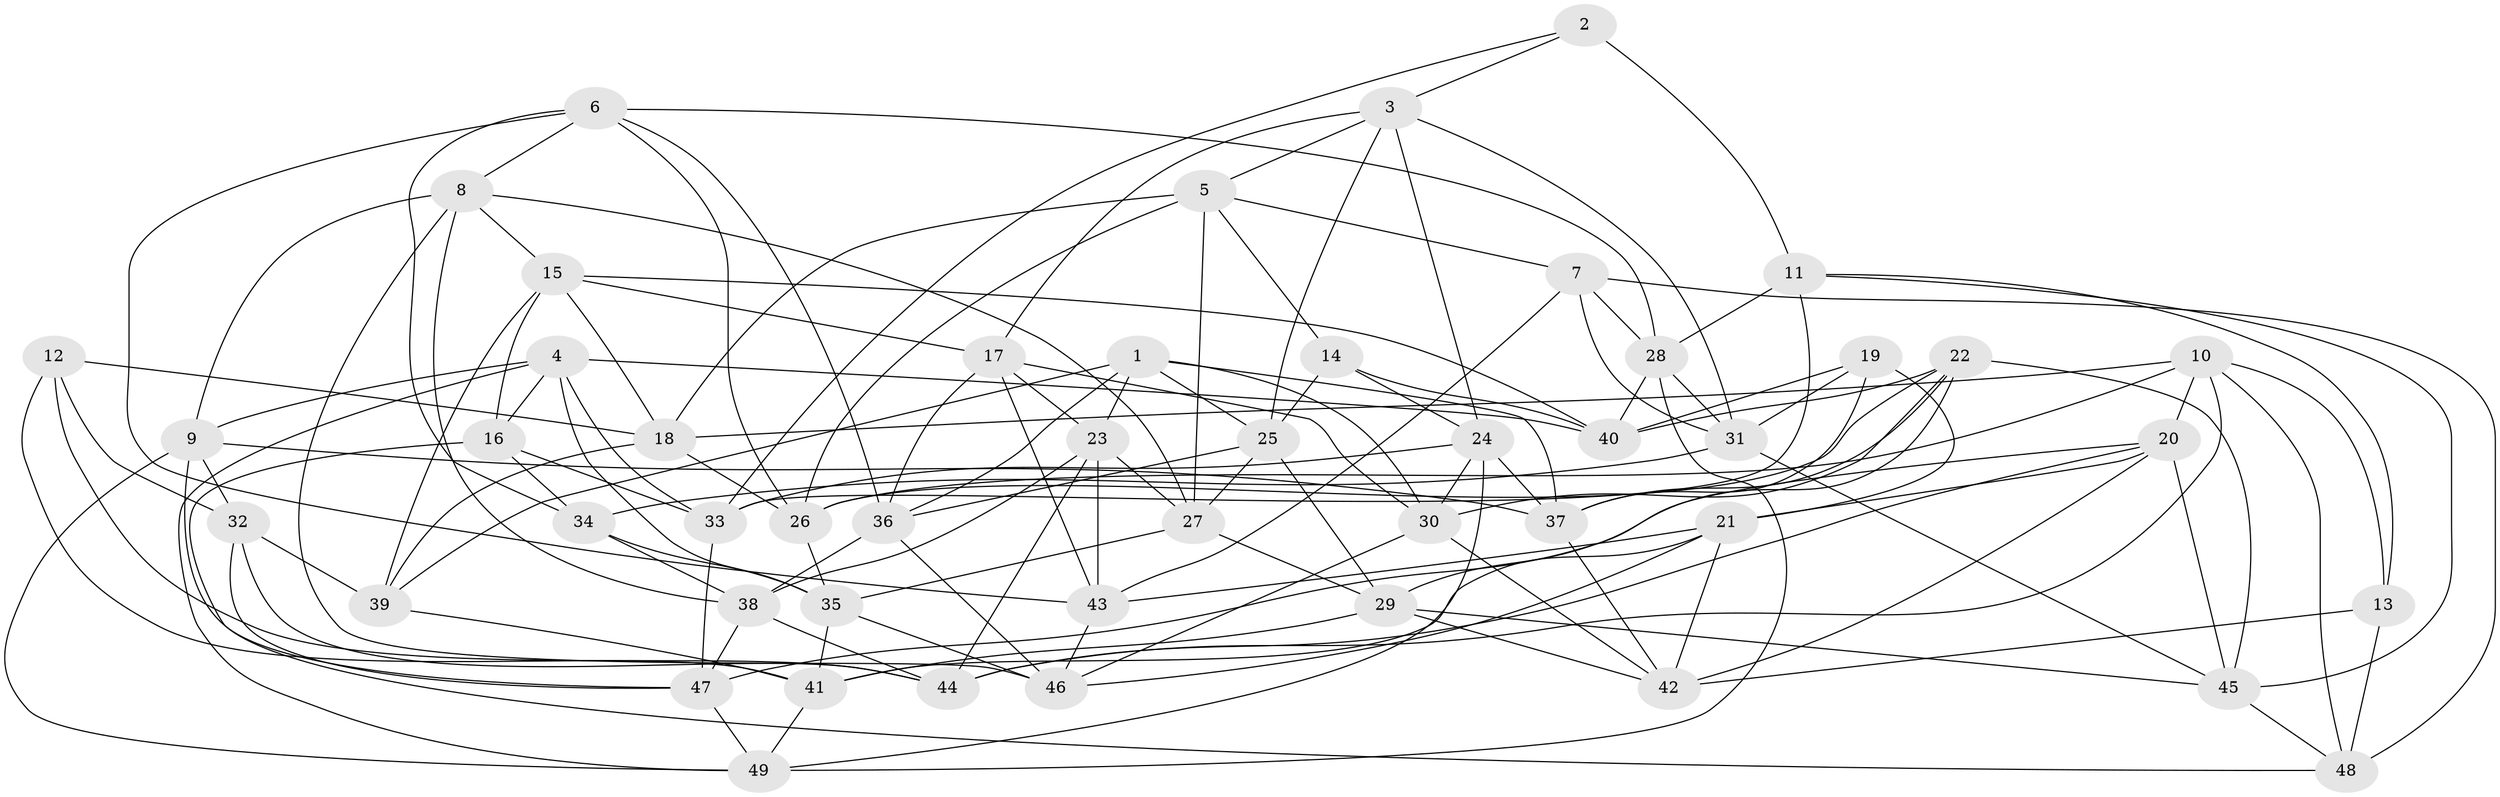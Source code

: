 // original degree distribution, {4: 1.0}
// Generated by graph-tools (version 1.1) at 2025/50/03/09/25 03:50:46]
// undirected, 49 vertices, 138 edges
graph export_dot {
graph [start="1"]
  node [color=gray90,style=filled];
  1;
  2;
  3;
  4;
  5;
  6;
  7;
  8;
  9;
  10;
  11;
  12;
  13;
  14;
  15;
  16;
  17;
  18;
  19;
  20;
  21;
  22;
  23;
  24;
  25;
  26;
  27;
  28;
  29;
  30;
  31;
  32;
  33;
  34;
  35;
  36;
  37;
  38;
  39;
  40;
  41;
  42;
  43;
  44;
  45;
  46;
  47;
  48;
  49;
  1 -- 23 [weight=1.0];
  1 -- 25 [weight=1.0];
  1 -- 30 [weight=1.0];
  1 -- 36 [weight=1.0];
  1 -- 37 [weight=1.0];
  1 -- 39 [weight=1.0];
  2 -- 3 [weight=1.0];
  2 -- 11 [weight=2.0];
  2 -- 33 [weight=1.0];
  3 -- 5 [weight=1.0];
  3 -- 17 [weight=1.0];
  3 -- 24 [weight=1.0];
  3 -- 25 [weight=1.0];
  3 -- 31 [weight=1.0];
  4 -- 9 [weight=1.0];
  4 -- 16 [weight=1.0];
  4 -- 33 [weight=1.0];
  4 -- 35 [weight=1.0];
  4 -- 40 [weight=1.0];
  4 -- 49 [weight=1.0];
  5 -- 7 [weight=1.0];
  5 -- 14 [weight=1.0];
  5 -- 18 [weight=1.0];
  5 -- 26 [weight=1.0];
  5 -- 27 [weight=1.0];
  6 -- 8 [weight=1.0];
  6 -- 26 [weight=1.0];
  6 -- 28 [weight=1.0];
  6 -- 34 [weight=1.0];
  6 -- 36 [weight=1.0];
  6 -- 43 [weight=1.0];
  7 -- 28 [weight=1.0];
  7 -- 31 [weight=1.0];
  7 -- 43 [weight=1.0];
  7 -- 48 [weight=2.0];
  8 -- 9 [weight=1.0];
  8 -- 15 [weight=1.0];
  8 -- 27 [weight=1.0];
  8 -- 38 [weight=1.0];
  8 -- 46 [weight=1.0];
  9 -- 32 [weight=1.0];
  9 -- 37 [weight=1.0];
  9 -- 47 [weight=1.0];
  9 -- 49 [weight=1.0];
  10 -- 13 [weight=1.0];
  10 -- 18 [weight=1.0];
  10 -- 20 [weight=1.0];
  10 -- 26 [weight=1.0];
  10 -- 44 [weight=1.0];
  10 -- 48 [weight=1.0];
  11 -- 13 [weight=1.0];
  11 -- 28 [weight=1.0];
  11 -- 33 [weight=1.0];
  11 -- 45 [weight=1.0];
  12 -- 18 [weight=1.0];
  12 -- 32 [weight=1.0];
  12 -- 41 [weight=1.0];
  12 -- 44 [weight=1.0];
  13 -- 42 [weight=1.0];
  13 -- 48 [weight=1.0];
  14 -- 24 [weight=1.0];
  14 -- 25 [weight=1.0];
  14 -- 40 [weight=1.0];
  15 -- 16 [weight=1.0];
  15 -- 17 [weight=1.0];
  15 -- 18 [weight=1.0];
  15 -- 39 [weight=1.0];
  15 -- 40 [weight=1.0];
  16 -- 33 [weight=1.0];
  16 -- 34 [weight=2.0];
  16 -- 48 [weight=1.0];
  17 -- 23 [weight=1.0];
  17 -- 30 [weight=1.0];
  17 -- 36 [weight=1.0];
  17 -- 43 [weight=1.0];
  18 -- 26 [weight=1.0];
  18 -- 39 [weight=1.0];
  19 -- 21 [weight=1.0];
  19 -- 31 [weight=1.0];
  19 -- 37 [weight=1.0];
  19 -- 40 [weight=1.0];
  20 -- 21 [weight=1.0];
  20 -- 42 [weight=1.0];
  20 -- 44 [weight=1.0];
  20 -- 45 [weight=1.0];
  20 -- 47 [weight=1.0];
  21 -- 41 [weight=1.0];
  21 -- 42 [weight=1.0];
  21 -- 43 [weight=1.0];
  21 -- 46 [weight=1.0];
  22 -- 26 [weight=1.0];
  22 -- 29 [weight=1.0];
  22 -- 30 [weight=1.0];
  22 -- 37 [weight=1.0];
  22 -- 40 [weight=1.0];
  22 -- 45 [weight=1.0];
  23 -- 27 [weight=1.0];
  23 -- 38 [weight=1.0];
  23 -- 43 [weight=1.0];
  23 -- 44 [weight=1.0];
  24 -- 30 [weight=1.0];
  24 -- 33 [weight=1.0];
  24 -- 37 [weight=1.0];
  24 -- 49 [weight=1.0];
  25 -- 27 [weight=1.0];
  25 -- 29 [weight=1.0];
  25 -- 36 [weight=1.0];
  26 -- 35 [weight=1.0];
  27 -- 29 [weight=1.0];
  27 -- 35 [weight=1.0];
  28 -- 31 [weight=1.0];
  28 -- 40 [weight=1.0];
  28 -- 49 [weight=1.0];
  29 -- 41 [weight=1.0];
  29 -- 42 [weight=1.0];
  29 -- 45 [weight=1.0];
  30 -- 42 [weight=1.0];
  30 -- 46 [weight=1.0];
  31 -- 34 [weight=1.0];
  31 -- 45 [weight=1.0];
  32 -- 39 [weight=2.0];
  32 -- 44 [weight=1.0];
  32 -- 47 [weight=1.0];
  33 -- 47 [weight=1.0];
  34 -- 35 [weight=1.0];
  34 -- 38 [weight=1.0];
  35 -- 41 [weight=1.0];
  35 -- 46 [weight=1.0];
  36 -- 38 [weight=1.0];
  36 -- 46 [weight=1.0];
  37 -- 42 [weight=1.0];
  38 -- 44 [weight=1.0];
  38 -- 47 [weight=1.0];
  39 -- 41 [weight=1.0];
  41 -- 49 [weight=1.0];
  43 -- 46 [weight=1.0];
  45 -- 48 [weight=1.0];
  47 -- 49 [weight=1.0];
}
